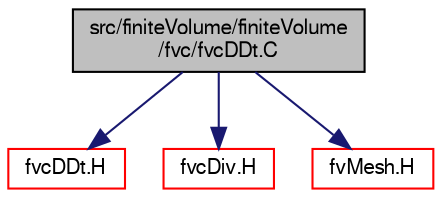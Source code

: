 digraph "src/finiteVolume/finiteVolume/fvc/fvcDDt.C"
{
  bgcolor="transparent";
  edge [fontname="FreeSans",fontsize="10",labelfontname="FreeSans",labelfontsize="10"];
  node [fontname="FreeSans",fontsize="10",shape=record];
  Node0 [label="src/finiteVolume/finiteVolume\l/fvc/fvcDDt.C",height=0.2,width=0.4,color="black", fillcolor="grey75", style="filled", fontcolor="black"];
  Node0 -> Node1 [color="midnightblue",fontsize="10",style="solid",fontname="FreeSans"];
  Node1 [label="fvcDDt.H",height=0.2,width=0.4,color="red",URL="$a02957.html",tooltip="Calculate the substantive (total) derivative. "];
  Node0 -> Node61 [color="midnightblue",fontsize="10",style="solid",fontname="FreeSans"];
  Node61 [label="fvcDiv.H",height=0.2,width=0.4,color="red",URL="$a02966.html",tooltip="Calculate the divergence of the given field. "];
  Node0 -> Node62 [color="midnightblue",fontsize="10",style="solid",fontname="FreeSans"];
  Node62 [label="fvMesh.H",height=0.2,width=0.4,color="red",URL="$a03533.html"];
}
